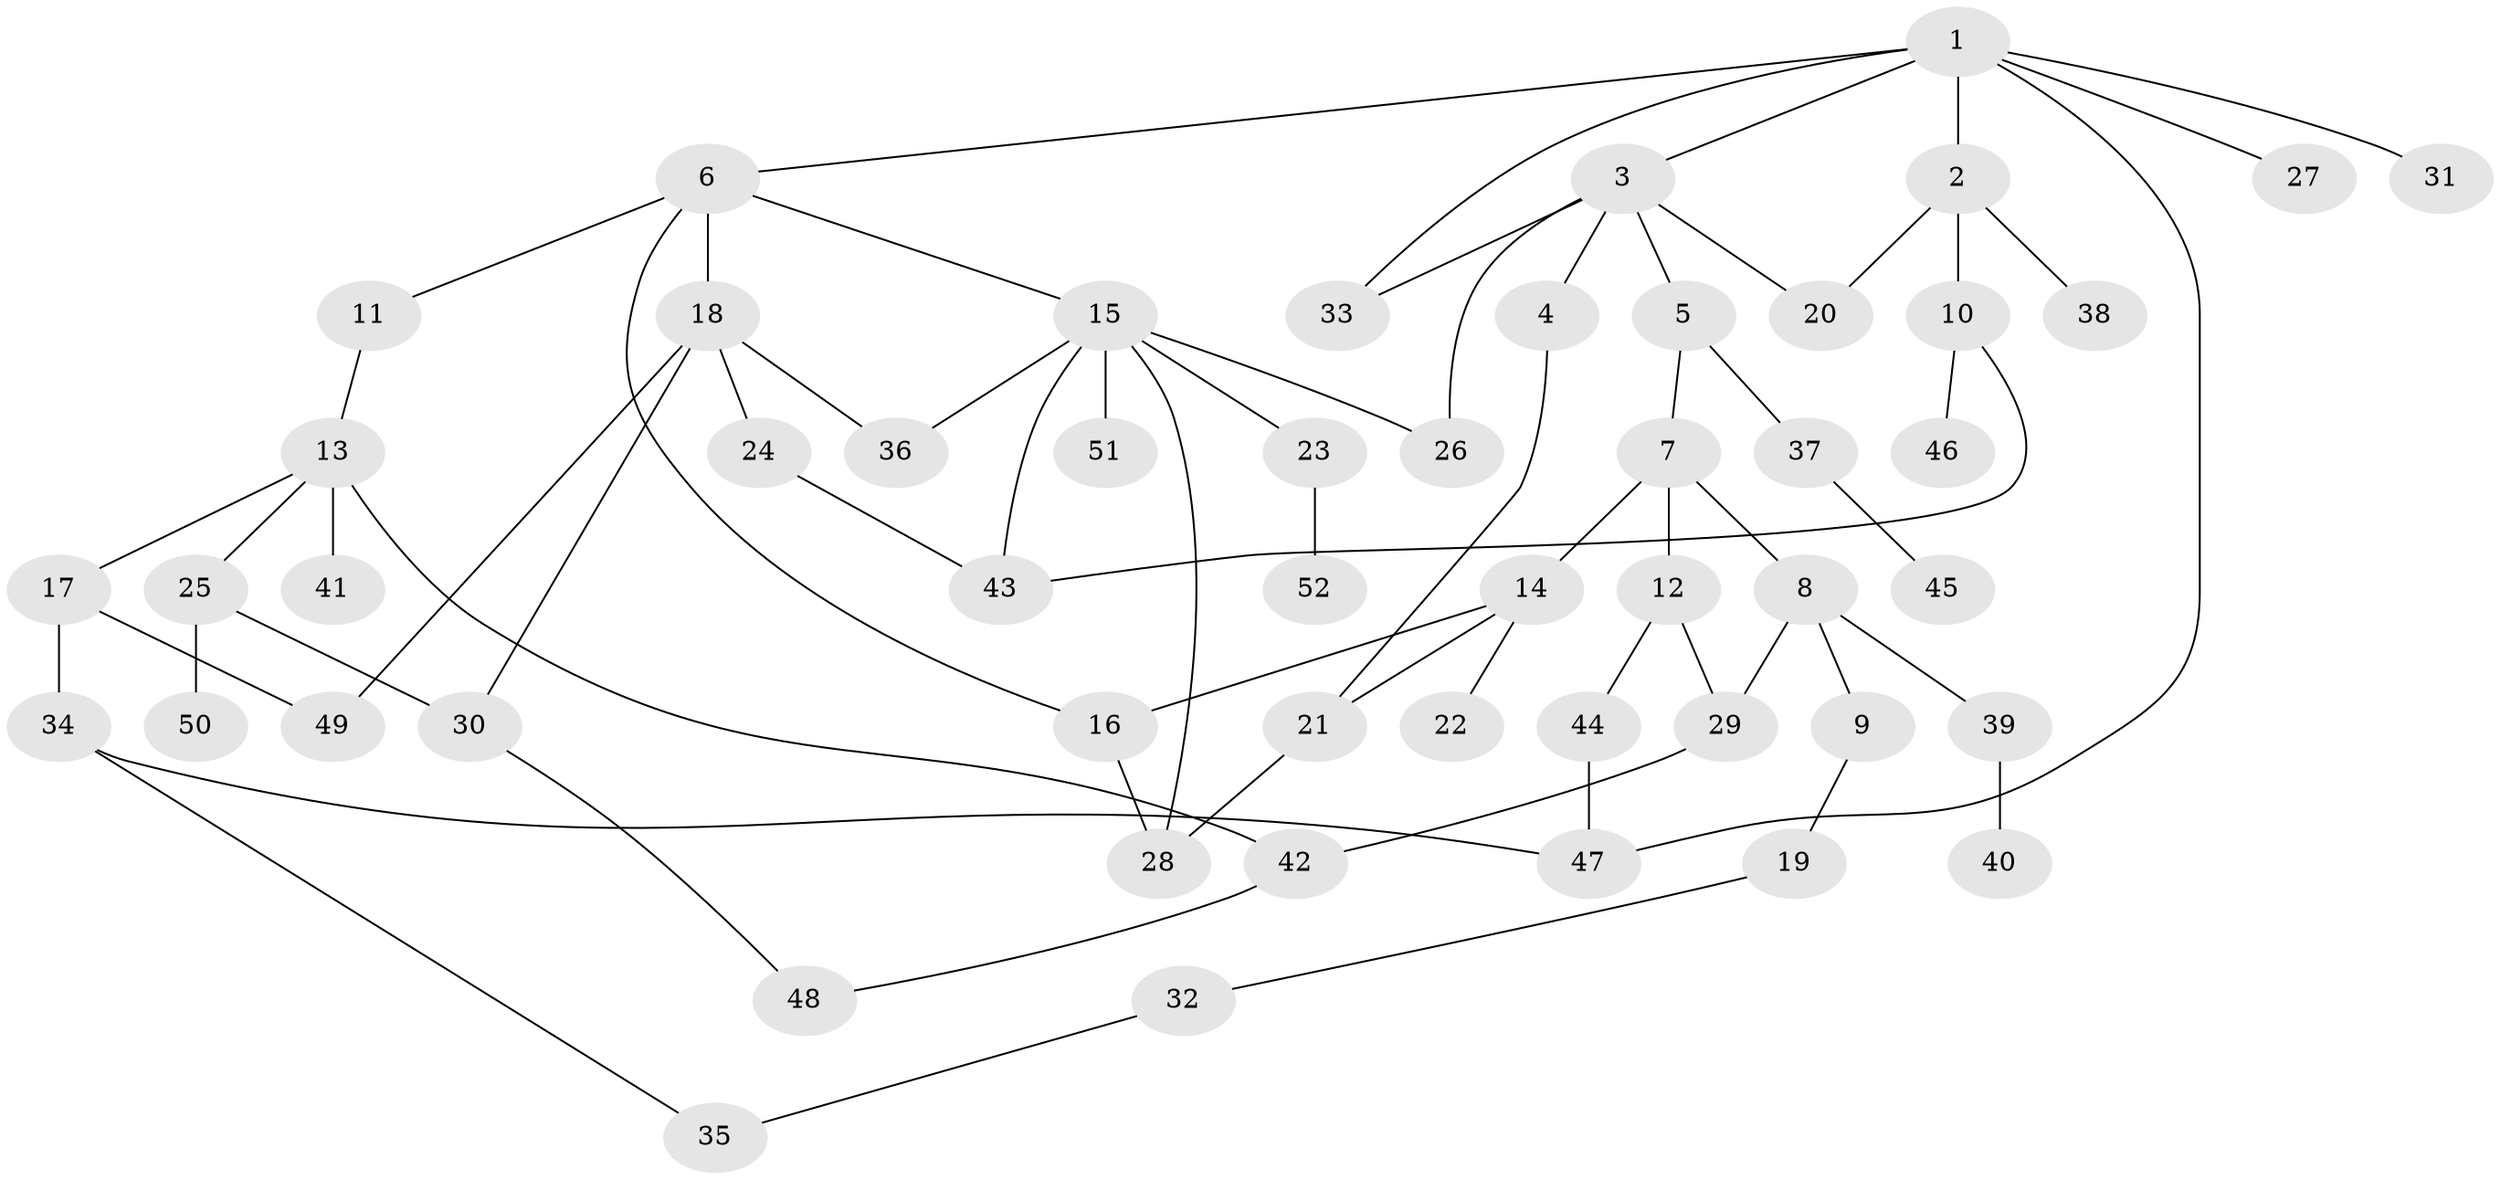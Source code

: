 // coarse degree distribution, {6: 0.07692307692307693, 3: 0.19230769230769232, 2: 0.34615384615384615, 8: 0.038461538461538464, 9: 0.038461538461538464, 4: 0.07692307692307693, 5: 0.038461538461538464, 1: 0.19230769230769232}
// Generated by graph-tools (version 1.1) at 2025/54/03/05/25 16:54:46]
// undirected, 52 vertices, 69 edges
graph export_dot {
graph [start="1"]
  node [color=gray90,style=filled];
  1;
  2;
  3;
  4;
  5;
  6;
  7;
  8;
  9;
  10;
  11;
  12;
  13;
  14;
  15;
  16;
  17;
  18;
  19;
  20;
  21;
  22;
  23;
  24;
  25;
  26;
  27;
  28;
  29;
  30;
  31;
  32;
  33;
  34;
  35;
  36;
  37;
  38;
  39;
  40;
  41;
  42;
  43;
  44;
  45;
  46;
  47;
  48;
  49;
  50;
  51;
  52;
  1 -- 2;
  1 -- 3;
  1 -- 6;
  1 -- 27;
  1 -- 31;
  1 -- 47;
  1 -- 33;
  2 -- 10;
  2 -- 20;
  2 -- 38;
  3 -- 4;
  3 -- 5;
  3 -- 33;
  3 -- 26;
  3 -- 20;
  4 -- 21;
  5 -- 7;
  5 -- 37;
  6 -- 11;
  6 -- 15;
  6 -- 18;
  6 -- 16;
  7 -- 8;
  7 -- 12;
  7 -- 14;
  8 -- 9;
  8 -- 39;
  8 -- 29;
  9 -- 19;
  10 -- 43;
  10 -- 46;
  11 -- 13;
  12 -- 29;
  12 -- 44;
  13 -- 17;
  13 -- 25;
  13 -- 41;
  13 -- 42;
  14 -- 16;
  14 -- 21;
  14 -- 22;
  15 -- 23;
  15 -- 26;
  15 -- 28;
  15 -- 36;
  15 -- 51;
  15 -- 43;
  16 -- 28;
  17 -- 34;
  17 -- 49;
  18 -- 24;
  18 -- 30;
  18 -- 36;
  18 -- 49;
  19 -- 32;
  21 -- 28;
  23 -- 52;
  24 -- 43;
  25 -- 50;
  25 -- 30;
  29 -- 42;
  30 -- 48;
  32 -- 35;
  34 -- 35;
  34 -- 47;
  37 -- 45;
  39 -- 40;
  42 -- 48;
  44 -- 47;
}
